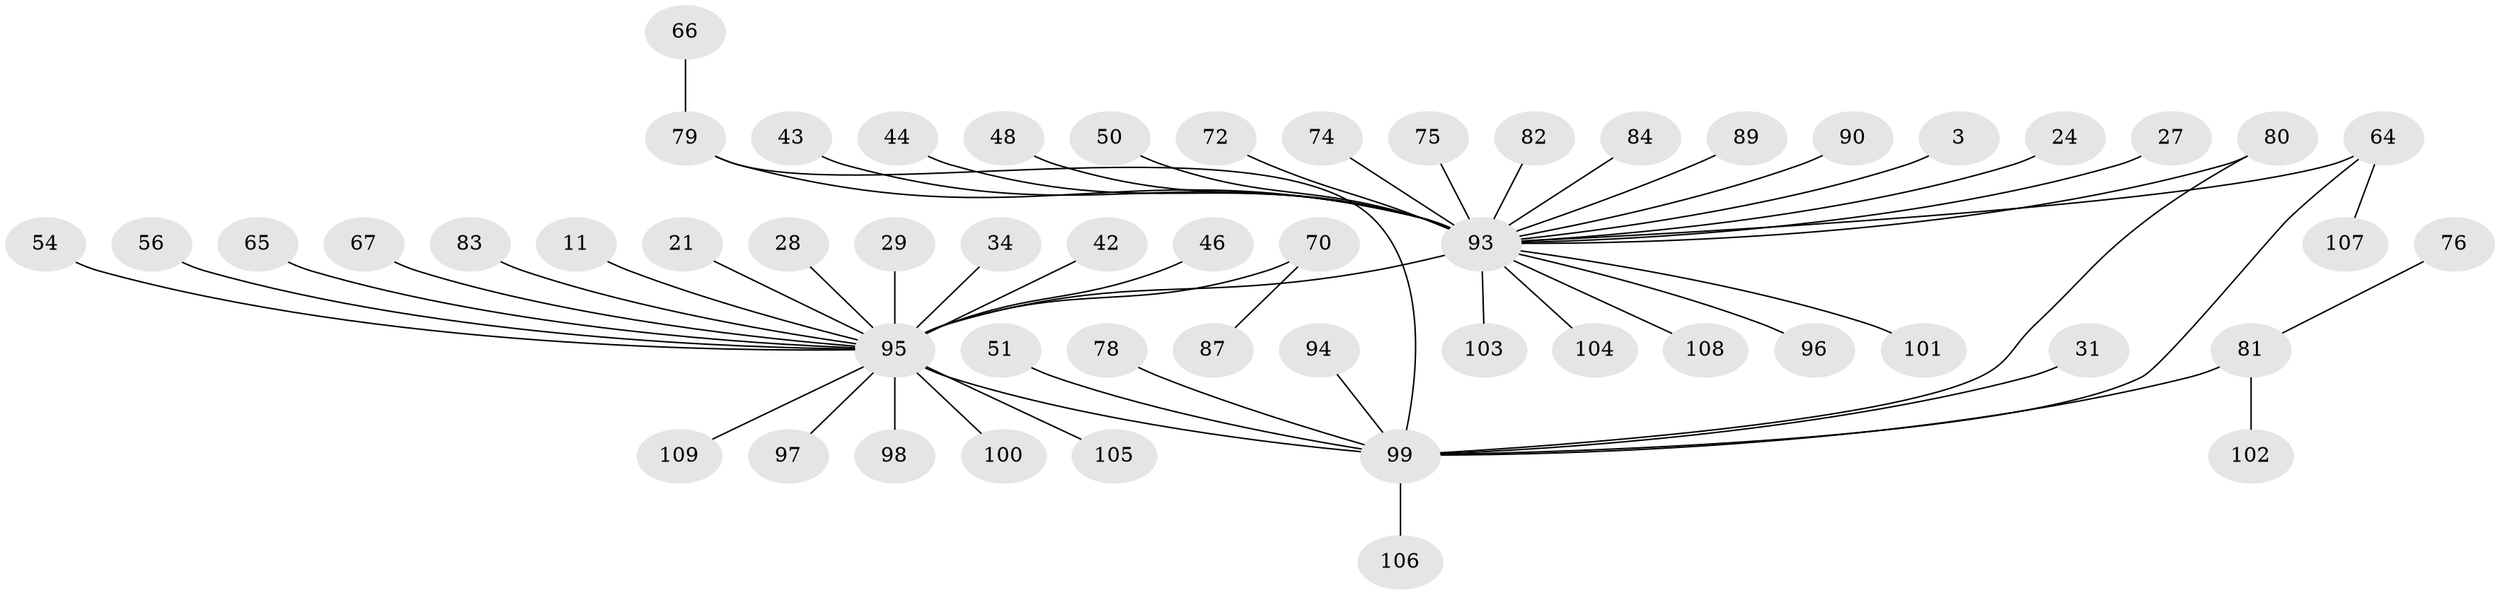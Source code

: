 // original degree distribution, {9: 0.01834862385321101, 18: 0.01834862385321101, 1: 0.5137614678899083, 5: 0.01834862385321101, 14: 0.009174311926605505, 3: 0.10091743119266056, 2: 0.23853211009174313, 4: 0.05504587155963303, 7: 0.009174311926605505, 8: 0.009174311926605505, 6: 0.009174311926605505}
// Generated by graph-tools (version 1.1) at 2025/50/03/04/25 21:50:25]
// undirected, 54 vertices, 56 edges
graph export_dot {
graph [start="1"]
  node [color=gray90,style=filled];
  3;
  11;
  21;
  24;
  27;
  28;
  29;
  31;
  34;
  42;
  43;
  44;
  46;
  48;
  50;
  51;
  54;
  56;
  64 [super="+45+61"];
  65;
  66;
  67 [super="+52"];
  70 [super="+38+60+25+40"];
  72 [super="+49"];
  74 [super="+59"];
  75;
  76 [super="+53"];
  78;
  79 [super="+8+36"];
  80;
  81 [super="+15+19+39+55+57"];
  82;
  83;
  84;
  87;
  89 [super="+33"];
  90;
  93 [super="+1+2+92"];
  94 [super="+88"];
  95 [super="+69+58+91+18"];
  96;
  97;
  98 [super="+47"];
  99 [super="+62+68+12"];
  100;
  101;
  102;
  103 [super="+35"];
  104 [super="+16+77"];
  105 [super="+9"];
  106;
  107;
  108;
  109 [super="+63"];
  3 -- 93;
  11 -- 95;
  21 -- 95;
  24 -- 93;
  27 -- 93;
  28 -- 95;
  29 -- 95;
  31 -- 99;
  34 -- 95;
  42 -- 95;
  43 -- 93;
  44 -- 93;
  46 -- 95;
  48 -- 93;
  50 -- 93;
  51 -- 99;
  54 -- 95;
  56 -- 95;
  64 -- 107;
  64 -- 93 [weight=2];
  64 -- 99;
  65 -- 95;
  66 -- 79;
  67 -- 95;
  70 -- 95 [weight=3];
  70 -- 87;
  72 -- 93;
  74 -- 93;
  75 -- 93;
  76 -- 81;
  78 -- 99;
  79 -- 93 [weight=5];
  79 -- 99 [weight=2];
  80 -- 93;
  80 -- 99;
  81 -- 102;
  81 -- 99 [weight=2];
  82 -- 93;
  83 -- 95;
  84 -- 93;
  89 -- 93 [weight=2];
  90 -- 93;
  93 -- 96;
  93 -- 95 [weight=7];
  93 -- 101;
  93 -- 108;
  93 -- 104 [weight=2];
  93 -- 103;
  94 -- 99;
  95 -- 99 [weight=3];
  95 -- 97;
  95 -- 98;
  95 -- 100;
  95 -- 105;
  95 -- 109;
  99 -- 106;
}
